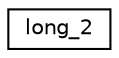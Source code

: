digraph "Graphical Class Hierarchy"
{
  edge [fontname="Helvetica",fontsize="10",labelfontname="Helvetica",labelfontsize="10"];
  node [fontname="Helvetica",fontsize="10",shape=record];
  rankdir="LR";
  Node1 [label="long_2",height=0.2,width=0.4,color="black", fillcolor="white", style="filled",URL="$classlong__2.html"];
}
